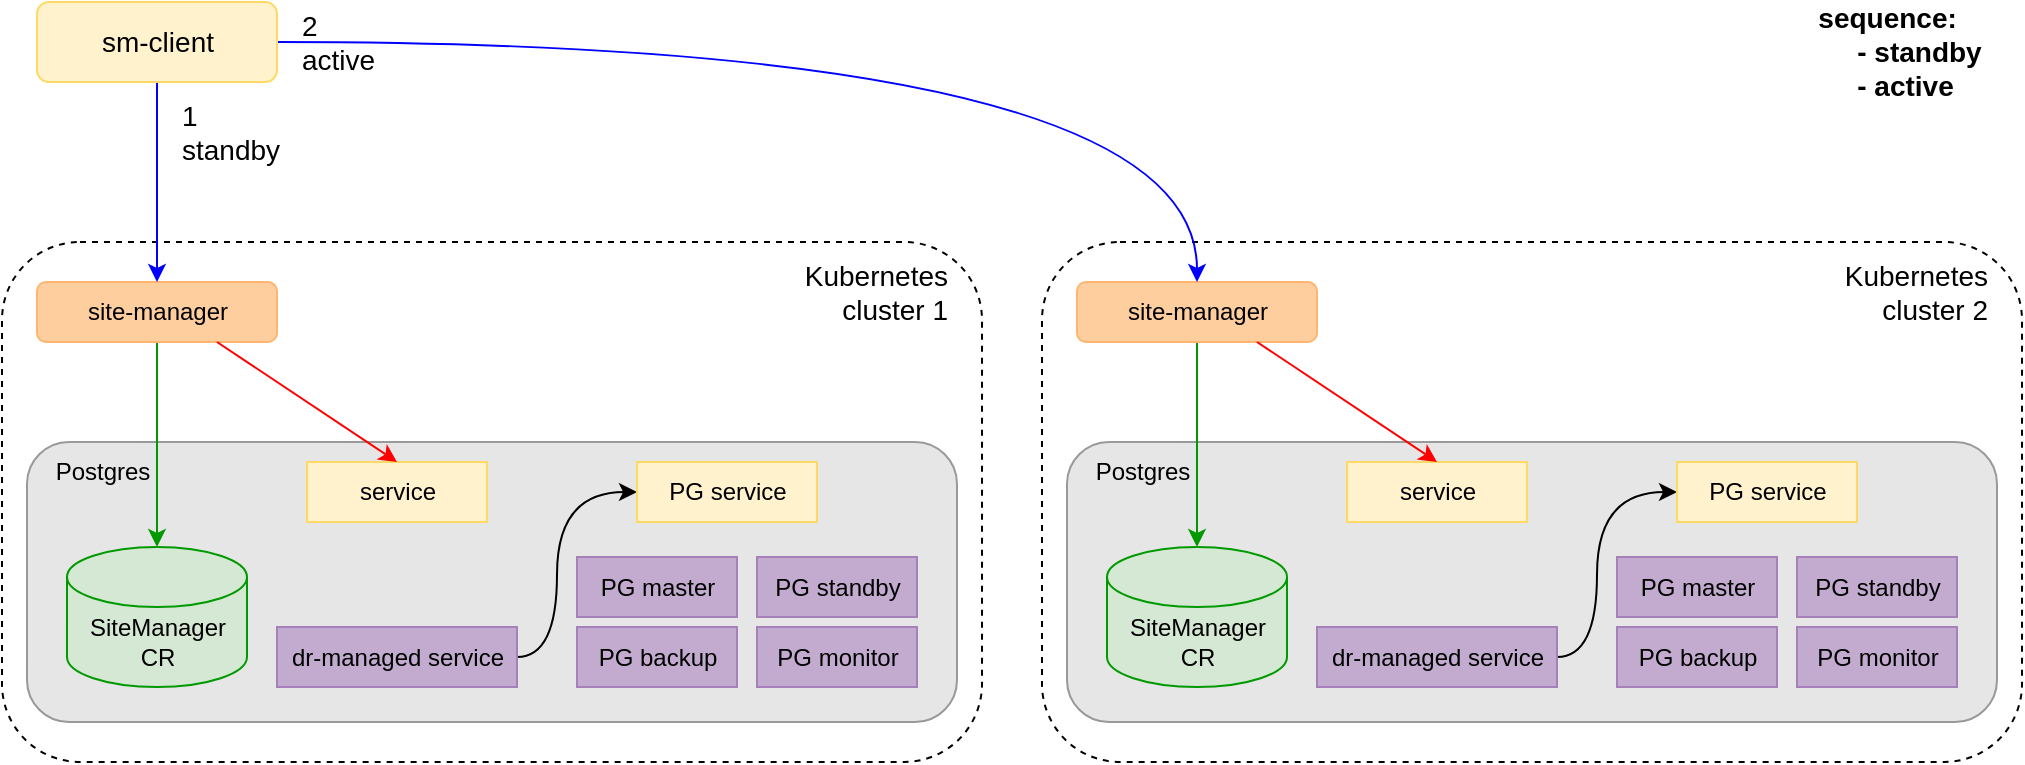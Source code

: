 <mxfile version="20.3.0" type="device"><diagram id="C6dpigMwe-yMSSdbbWMc" name="site-manager-PG-service-with-CR-2clusters-new"><mxGraphModel dx="1278" dy="649" grid="1" gridSize="10" guides="1" tooltips="1" connect="1" arrows="1" fold="1" page="1" pageScale="1" pageWidth="850" pageHeight="1100" math="0" shadow="0"><root><mxCell id="0"/><mxCell id="1" parent="0"/><mxCell id="u1_OBCmEuKZ5Vr5cdB3V-41" value="" style="rounded=1;whiteSpace=wrap;html=1;dashed=1;" vertex="1" parent="1"><mxGeometry x="70" y="300" width="490" height="260" as="geometry"/></mxCell><mxCell id="u1_OBCmEuKZ5Vr5cdB3V-42" value="&lt;font style=&quot;font-size: 14px;&quot;&gt;Kubernetes cluster 1&lt;/font&gt;" style="text;html=1;strokeColor=none;fillColor=none;align=right;verticalAlign=middle;whiteSpace=wrap;rounded=0;" vertex="1" parent="1"><mxGeometry x="485" y="310" width="60" height="30" as="geometry"/></mxCell><mxCell id="u1_OBCmEuKZ5Vr5cdB3V-43" value="" style="rounded=1;whiteSpace=wrap;html=1;strokeColor=#999999;fillColor=#E6E6E6;" vertex="1" parent="1"><mxGeometry x="82.5" y="400" width="465" height="140" as="geometry"/></mxCell><mxCell id="u1_OBCmEuKZ5Vr5cdB3V-44" style="edgeStyle=orthogonalEdgeStyle;curved=1;rounded=0;orthogonalLoop=1;jettySize=auto;html=1;exitX=0.5;exitY=1;exitDx=0;exitDy=0;entryX=0.5;entryY=0;entryDx=0;entryDy=0;entryPerimeter=0;strokeColor=#009900;" edge="1" parent="1" source="u1_OBCmEuKZ5Vr5cdB3V-45" target="u1_OBCmEuKZ5Vr5cdB3V-47"><mxGeometry relative="1" as="geometry"/></mxCell><mxCell id="u1_OBCmEuKZ5Vr5cdB3V-45" value="site-manager" style="rounded=1;whiteSpace=wrap;html=1;strokeColor=#FFB570;fillColor=#FFCE9F;" vertex="1" parent="1"><mxGeometry x="87.5" y="320" width="120" height="30" as="geometry"/></mxCell><mxCell id="u1_OBCmEuKZ5Vr5cdB3V-46" value="Postgres" style="text;html=1;strokeColor=none;fillColor=none;align=center;verticalAlign=middle;whiteSpace=wrap;rounded=0;" vertex="1" parent="1"><mxGeometry x="82.5" y="400" width="75" height="30" as="geometry"/></mxCell><mxCell id="u1_OBCmEuKZ5Vr5cdB3V-47" value="SiteManager CR" style="shape=cylinder3;whiteSpace=wrap;html=1;boundedLbl=1;backgroundOutline=1;size=15;strokeColor=#009900;fillColor=#D5E8D4;" vertex="1" parent="1"><mxGeometry x="102.5" y="452.5" width="90" height="70" as="geometry"/></mxCell><mxCell id="u1_OBCmEuKZ5Vr5cdB3V-48" value="service" style="rounded=0;whiteSpace=wrap;html=1;strokeColor=#FFD966;fillColor=#FFF2CC;" vertex="1" parent="1"><mxGeometry x="222.5" y="410" width="90" height="30" as="geometry"/></mxCell><mxCell id="u1_OBCmEuKZ5Vr5cdB3V-49" style="edgeStyle=orthogonalEdgeStyle;curved=1;rounded=0;orthogonalLoop=1;jettySize=auto;html=1;entryX=0;entryY=0.5;entryDx=0;entryDy=0;" edge="1" parent="1" source="u1_OBCmEuKZ5Vr5cdB3V-50" target="u1_OBCmEuKZ5Vr5cdB3V-51"><mxGeometry relative="1" as="geometry"><Array as="points"><mxPoint x="347.5" y="508"/><mxPoint x="347.5" y="425"/></Array></mxGeometry></mxCell><mxCell id="u1_OBCmEuKZ5Vr5cdB3V-50" value="dr-managed service" style="rounded=0;whiteSpace=wrap;html=1;strokeColor=#A680B8;fillColor=#C3ABD0;" vertex="1" parent="1"><mxGeometry x="207.5" y="492.5" width="120" height="30" as="geometry"/></mxCell><mxCell id="u1_OBCmEuKZ5Vr5cdB3V-51" value="PG service" style="rounded=0;whiteSpace=wrap;html=1;strokeColor=#FFD966;fillColor=#FFF2CC;" vertex="1" parent="1"><mxGeometry x="387.5" y="410" width="90" height="30" as="geometry"/></mxCell><mxCell id="u1_OBCmEuKZ5Vr5cdB3V-52" value="PG master" style="rounded=0;whiteSpace=wrap;html=1;strokeColor=#A680B8;fillColor=#C3ABD0;" vertex="1" parent="1"><mxGeometry x="357.5" y="457.5" width="80" height="30" as="geometry"/></mxCell><mxCell id="u1_OBCmEuKZ5Vr5cdB3V-53" value="PG backup" style="rounded=0;whiteSpace=wrap;html=1;strokeColor=#A680B8;fillColor=#C3ABD0;" vertex="1" parent="1"><mxGeometry x="357.5" y="492.5" width="80" height="30" as="geometry"/></mxCell><mxCell id="u1_OBCmEuKZ5Vr5cdB3V-54" value="PG standby" style="rounded=0;whiteSpace=wrap;html=1;strokeColor=#A680B8;fillColor=#C3ABD0;" vertex="1" parent="1"><mxGeometry x="447.5" y="457.5" width="80" height="30" as="geometry"/></mxCell><mxCell id="u1_OBCmEuKZ5Vr5cdB3V-55" value="PG monitor" style="rounded=0;whiteSpace=wrap;html=1;strokeColor=#A680B8;fillColor=#C3ABD0;" vertex="1" parent="1"><mxGeometry x="447.5" y="492.5" width="80" height="30" as="geometry"/></mxCell><mxCell id="u1_OBCmEuKZ5Vr5cdB3V-56" value="" style="endArrow=classic;html=1;rounded=0;strokeColor=#FF0000;curved=1;exitX=0.75;exitY=1;exitDx=0;exitDy=0;entryX=0.5;entryY=0;entryDx=0;entryDy=0;" edge="1" parent="1" source="u1_OBCmEuKZ5Vr5cdB3V-45" target="u1_OBCmEuKZ5Vr5cdB3V-48"><mxGeometry width="50" height="50" relative="1" as="geometry"><mxPoint x="227.5" y="400" as="sourcePoint"/><mxPoint x="277.5" y="350" as="targetPoint"/></mxGeometry></mxCell><mxCell id="u1_OBCmEuKZ5Vr5cdB3V-57" value="" style="rounded=1;whiteSpace=wrap;html=1;dashed=1;" vertex="1" parent="1"><mxGeometry x="590" y="300" width="490" height="260" as="geometry"/></mxCell><mxCell id="u1_OBCmEuKZ5Vr5cdB3V-58" value="&lt;font style=&quot;font-size: 14px;&quot;&gt;Kubernetes cluster 2&lt;/font&gt;" style="text;html=1;strokeColor=none;fillColor=none;align=right;verticalAlign=middle;whiteSpace=wrap;rounded=0;" vertex="1" parent="1"><mxGeometry x="1005" y="310" width="60" height="30" as="geometry"/></mxCell><mxCell id="u1_OBCmEuKZ5Vr5cdB3V-59" value="" style="rounded=1;whiteSpace=wrap;html=1;strokeColor=#999999;fillColor=#E6E6E6;" vertex="1" parent="1"><mxGeometry x="602.5" y="400" width="465" height="140" as="geometry"/></mxCell><mxCell id="u1_OBCmEuKZ5Vr5cdB3V-60" style="edgeStyle=orthogonalEdgeStyle;curved=1;rounded=0;orthogonalLoop=1;jettySize=auto;html=1;exitX=0.5;exitY=1;exitDx=0;exitDy=0;entryX=0.5;entryY=0;entryDx=0;entryDy=0;entryPerimeter=0;strokeColor=#009900;" edge="1" parent="1" source="u1_OBCmEuKZ5Vr5cdB3V-61" target="u1_OBCmEuKZ5Vr5cdB3V-63"><mxGeometry relative="1" as="geometry"/></mxCell><mxCell id="u1_OBCmEuKZ5Vr5cdB3V-61" value="site-manager" style="rounded=1;whiteSpace=wrap;html=1;strokeColor=#FFB570;fillColor=#FFCE9F;" vertex="1" parent="1"><mxGeometry x="607.5" y="320" width="120" height="30" as="geometry"/></mxCell><mxCell id="u1_OBCmEuKZ5Vr5cdB3V-62" value="Postgres" style="text;html=1;strokeColor=none;fillColor=none;align=center;verticalAlign=middle;whiteSpace=wrap;rounded=0;" vertex="1" parent="1"><mxGeometry x="602.5" y="400" width="75" height="30" as="geometry"/></mxCell><mxCell id="u1_OBCmEuKZ5Vr5cdB3V-63" value="SiteManager CR" style="shape=cylinder3;whiteSpace=wrap;html=1;boundedLbl=1;backgroundOutline=1;size=15;strokeColor=#009900;fillColor=#D5E8D4;" vertex="1" parent="1"><mxGeometry x="622.5" y="452.5" width="90" height="70" as="geometry"/></mxCell><mxCell id="u1_OBCmEuKZ5Vr5cdB3V-64" value="service" style="rounded=0;whiteSpace=wrap;html=1;strokeColor=#FFD966;fillColor=#FFF2CC;" vertex="1" parent="1"><mxGeometry x="742.5" y="410" width="90" height="30" as="geometry"/></mxCell><mxCell id="u1_OBCmEuKZ5Vr5cdB3V-65" style="edgeStyle=orthogonalEdgeStyle;curved=1;rounded=0;orthogonalLoop=1;jettySize=auto;html=1;entryX=0;entryY=0.5;entryDx=0;entryDy=0;" edge="1" parent="1" source="u1_OBCmEuKZ5Vr5cdB3V-66" target="u1_OBCmEuKZ5Vr5cdB3V-67"><mxGeometry relative="1" as="geometry"><Array as="points"><mxPoint x="867.5" y="508"/><mxPoint x="867.5" y="425"/></Array></mxGeometry></mxCell><mxCell id="u1_OBCmEuKZ5Vr5cdB3V-66" value="dr-managed service" style="rounded=0;whiteSpace=wrap;html=1;strokeColor=#A680B8;fillColor=#C3ABD0;" vertex="1" parent="1"><mxGeometry x="727.5" y="492.5" width="120" height="30" as="geometry"/></mxCell><mxCell id="u1_OBCmEuKZ5Vr5cdB3V-67" value="PG service" style="rounded=0;whiteSpace=wrap;html=1;strokeColor=#FFD966;fillColor=#FFF2CC;" vertex="1" parent="1"><mxGeometry x="907.5" y="410" width="90" height="30" as="geometry"/></mxCell><mxCell id="u1_OBCmEuKZ5Vr5cdB3V-68" value="PG master" style="rounded=0;whiteSpace=wrap;html=1;strokeColor=#A680B8;fillColor=#C3ABD0;" vertex="1" parent="1"><mxGeometry x="877.5" y="457.5" width="80" height="30" as="geometry"/></mxCell><mxCell id="u1_OBCmEuKZ5Vr5cdB3V-69" value="PG backup" style="rounded=0;whiteSpace=wrap;html=1;strokeColor=#A680B8;fillColor=#C3ABD0;" vertex="1" parent="1"><mxGeometry x="877.5" y="492.5" width="80" height="30" as="geometry"/></mxCell><mxCell id="u1_OBCmEuKZ5Vr5cdB3V-70" value="PG standby" style="rounded=0;whiteSpace=wrap;html=1;strokeColor=#A680B8;fillColor=#C3ABD0;" vertex="1" parent="1"><mxGeometry x="967.5" y="457.5" width="80" height="30" as="geometry"/></mxCell><mxCell id="u1_OBCmEuKZ5Vr5cdB3V-71" value="PG monitor" style="rounded=0;whiteSpace=wrap;html=1;strokeColor=#A680B8;fillColor=#C3ABD0;" vertex="1" parent="1"><mxGeometry x="967.5" y="492.5" width="80" height="30" as="geometry"/></mxCell><mxCell id="u1_OBCmEuKZ5Vr5cdB3V-72" value="" style="endArrow=classic;html=1;rounded=0;strokeColor=#FF0000;curved=1;exitX=0.75;exitY=1;exitDx=0;exitDy=0;entryX=0.5;entryY=0;entryDx=0;entryDy=0;" edge="1" parent="1" source="u1_OBCmEuKZ5Vr5cdB3V-61" target="u1_OBCmEuKZ5Vr5cdB3V-64"><mxGeometry width="50" height="50" relative="1" as="geometry"><mxPoint x="747.5" y="400" as="sourcePoint"/><mxPoint x="797.5" y="350" as="targetPoint"/></mxGeometry></mxCell><mxCell id="u1_OBCmEuKZ5Vr5cdB3V-74" style="edgeStyle=orthogonalEdgeStyle;rounded=0;orthogonalLoop=1;jettySize=auto;html=1;fontSize=14;strokeColor=#0000FF;" edge="1" parent="1" source="u1_OBCmEuKZ5Vr5cdB3V-73" target="u1_OBCmEuKZ5Vr5cdB3V-45"><mxGeometry relative="1" as="geometry"/></mxCell><mxCell id="u1_OBCmEuKZ5Vr5cdB3V-75" style="edgeStyle=orthogonalEdgeStyle;rounded=0;orthogonalLoop=1;jettySize=auto;html=1;strokeColor=#0000FF;fontSize=14;curved=1;" edge="1" parent="1" source="u1_OBCmEuKZ5Vr5cdB3V-73" target="u1_OBCmEuKZ5Vr5cdB3V-61"><mxGeometry relative="1" as="geometry"/></mxCell><mxCell id="u1_OBCmEuKZ5Vr5cdB3V-73" value="sm-client" style="rounded=1;whiteSpace=wrap;html=1;fontSize=14;strokeColor=#FFD966;fillColor=#FFF2CC;" vertex="1" parent="1"><mxGeometry x="87.5" y="180" width="120" height="40" as="geometry"/></mxCell><mxCell id="u1_OBCmEuKZ5Vr5cdB3V-76" value="1&lt;br&gt;standby" style="text;html=1;strokeColor=none;fillColor=none;align=left;verticalAlign=middle;whiteSpace=wrap;rounded=0;fontSize=14;" vertex="1" parent="1"><mxGeometry x="157.5" y="230" width="60" height="30" as="geometry"/></mxCell><mxCell id="u1_OBCmEuKZ5Vr5cdB3V-77" value="2&lt;br&gt;active" style="text;html=1;strokeColor=none;fillColor=none;align=left;verticalAlign=middle;whiteSpace=wrap;rounded=0;fontSize=14;" vertex="1" parent="1"><mxGeometry x="217.5" y="185" width="60" height="30" as="geometry"/></mxCell><mxCell id="u1_OBCmEuKZ5Vr5cdB3V-78" value="&lt;div style=&quot;text-align: left;&quot;&gt;&lt;b style=&quot;background-color: initial;&quot;&gt;sequence:&lt;/b&gt;&lt;/div&gt;&lt;b&gt;&lt;div style=&quot;text-align: left;&quot;&gt;&lt;b style=&quot;background-color: initial;&quot;&gt;&amp;nbsp; &amp;nbsp; &amp;nbsp;- standby&lt;/b&gt;&lt;/div&gt;&lt;div style=&quot;text-align: left;&quot;&gt;&lt;b style=&quot;background-color: initial;&quot;&gt;&amp;nbsp; &amp;nbsp; &amp;nbsp;- active&lt;/b&gt;&lt;/div&gt;&lt;/b&gt;" style="text;html=1;strokeColor=none;fillColor=none;align=center;verticalAlign=middle;whiteSpace=wrap;rounded=0;fontSize=14;" vertex="1" parent="1"><mxGeometry x="973" y="190" width="92" height="30" as="geometry"/></mxCell></root></mxGraphModel></diagram></mxfile>